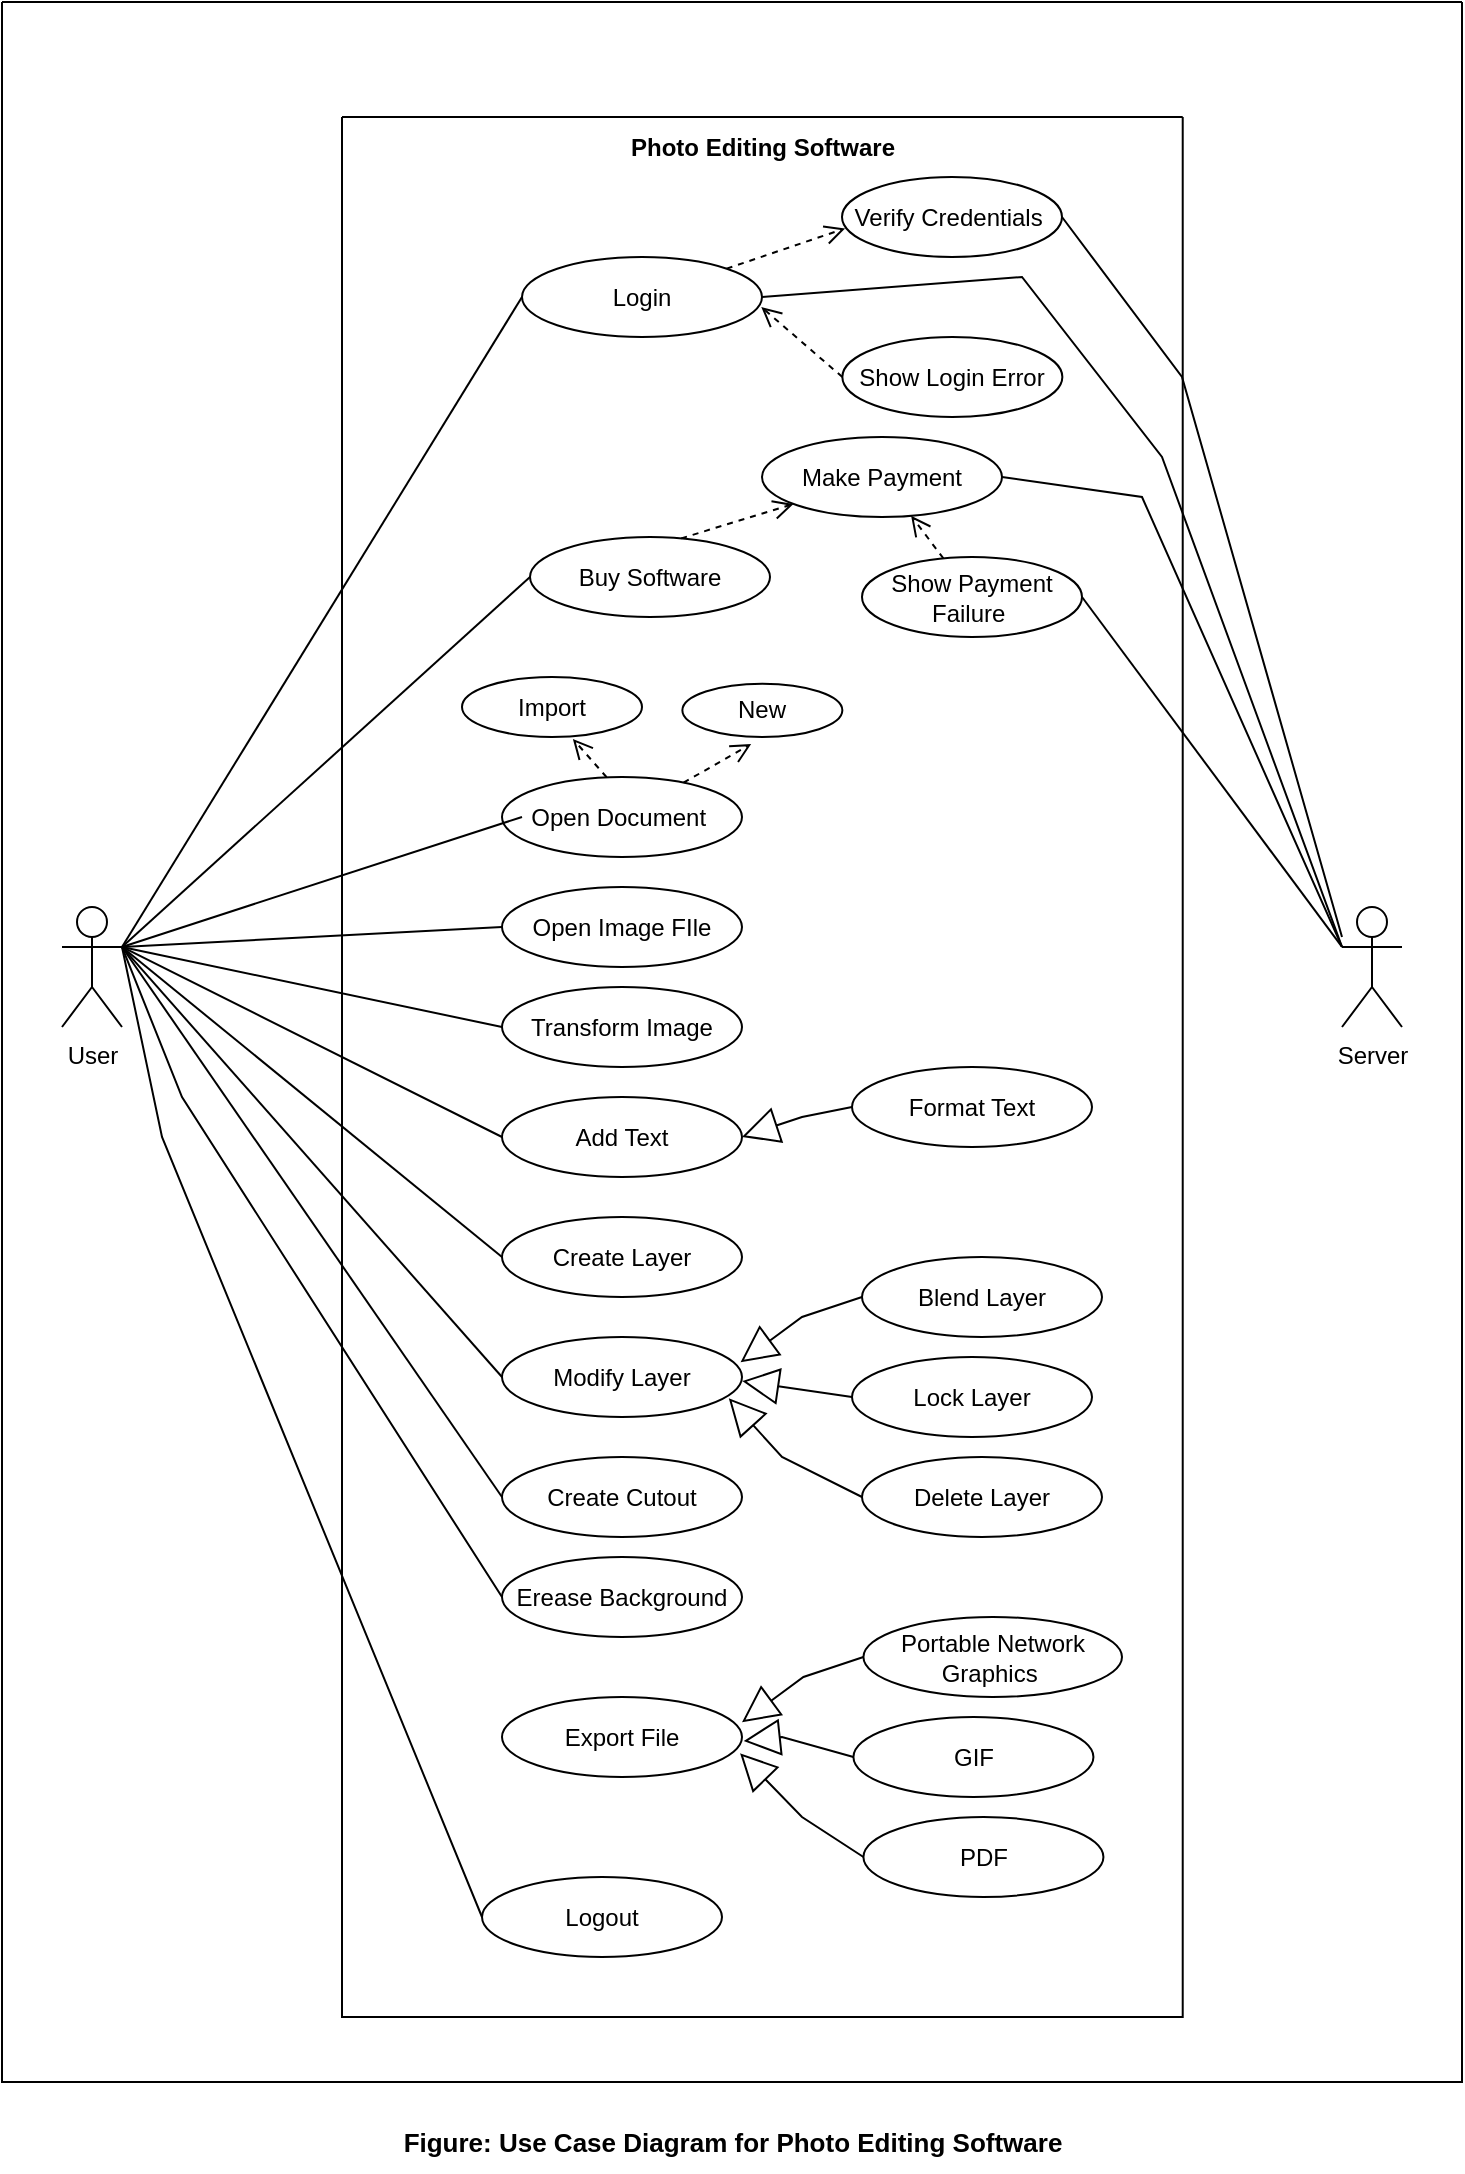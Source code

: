 <mxfile version="20.7.4" type="github"><diagram id="wFR_Erh9sEgxpoc3dFkR" name="Page-1"><mxGraphModel dx="1428" dy="1162" grid="1" gridSize="10" guides="1" tooltips="1" connect="1" arrows="1" fold="1" page="1" pageScale="1" pageWidth="827" pageHeight="1169" math="0" shadow="0"><root><mxCell id="0"/><mxCell id="1" parent="0"/><mxCell id="KBzfeft0BqH2kkX12sQt-80" value="" style="swimlane;startSize=0;fontSize=13;" vertex="1" parent="1"><mxGeometry x="60" y="65" width="730" height="1040" as="geometry"/></mxCell><mxCell id="KBzfeft0BqH2kkX12sQt-1" value="User" style="shape=umlActor;verticalLabelPosition=bottom;verticalAlign=top;html=1;outlineConnect=0;" vertex="1" parent="KBzfeft0BqH2kkX12sQt-80"><mxGeometry x="30" y="452.5" width="30" height="60" as="geometry"/></mxCell><mxCell id="KBzfeft0BqH2kkX12sQt-3" value="" style="swimlane;startSize=0;" vertex="1" parent="KBzfeft0BqH2kkX12sQt-80"><mxGeometry x="170" y="57.5" width="420.36" height="950" as="geometry"/></mxCell><mxCell id="KBzfeft0BqH2kkX12sQt-4" value="&lt;b&gt;Photo Editing Software&lt;/b&gt;" style="text;html=1;align=center;verticalAlign=middle;resizable=0;points=[];autosize=1;strokeColor=none;fillColor=none;" vertex="1" parent="KBzfeft0BqH2kkX12sQt-3"><mxGeometry x="130.18" width="160" height="30" as="geometry"/></mxCell><mxCell id="KBzfeft0BqH2kkX12sQt-6" value="Login" style="ellipse;whiteSpace=wrap;html=1;" vertex="1" parent="KBzfeft0BqH2kkX12sQt-3"><mxGeometry x="90" y="70" width="120" height="40" as="geometry"/></mxCell><mxCell id="KBzfeft0BqH2kkX12sQt-9" value="Open Image FIle" style="ellipse;whiteSpace=wrap;html=1;" vertex="1" parent="KBzfeft0BqH2kkX12sQt-3"><mxGeometry x="80" y="385" width="120" height="40" as="geometry"/></mxCell><mxCell id="KBzfeft0BqH2kkX12sQt-8" value="Open Document&amp;nbsp;" style="ellipse;whiteSpace=wrap;html=1;" vertex="1" parent="KBzfeft0BqH2kkX12sQt-3"><mxGeometry x="80" y="330" width="120" height="40" as="geometry"/></mxCell><mxCell id="KBzfeft0BqH2kkX12sQt-7" value="Buy Software" style="ellipse;whiteSpace=wrap;html=1;" vertex="1" parent="KBzfeft0BqH2kkX12sQt-3"><mxGeometry x="94" y="210" width="120" height="40" as="geometry"/></mxCell><mxCell id="KBzfeft0BqH2kkX12sQt-13" value="Make Payment" style="ellipse;whiteSpace=wrap;html=1;" vertex="1" parent="KBzfeft0BqH2kkX12sQt-3"><mxGeometry x="210" y="160" width="120" height="40" as="geometry"/></mxCell><mxCell id="KBzfeft0BqH2kkX12sQt-14" value="" style="html=1;verticalAlign=bottom;endArrow=open;dashed=1;endSize=8;rounded=0;exitX=0.63;exitY=0.017;exitDx=0;exitDy=0;exitPerimeter=0;" edge="1" parent="KBzfeft0BqH2kkX12sQt-3" source="KBzfeft0BqH2kkX12sQt-7" target="KBzfeft0BqH2kkX12sQt-13"><mxGeometry relative="1" as="geometry"><mxPoint x="230" y="220" as="sourcePoint"/><mxPoint x="150" y="220" as="targetPoint"/></mxGeometry></mxCell><mxCell id="KBzfeft0BqH2kkX12sQt-15" value="Verify Credentials&amp;nbsp;" style="ellipse;whiteSpace=wrap;html=1;" vertex="1" parent="KBzfeft0BqH2kkX12sQt-3"><mxGeometry x="250" y="30" width="110" height="40" as="geometry"/></mxCell><mxCell id="KBzfeft0BqH2kkX12sQt-16" value="" style="html=1;verticalAlign=bottom;endArrow=open;dashed=1;endSize=8;rounded=0;entryX=0.014;entryY=0.643;entryDx=0;entryDy=0;entryPerimeter=0;" edge="1" parent="KBzfeft0BqH2kkX12sQt-3" source="KBzfeft0BqH2kkX12sQt-6" target="KBzfeft0BqH2kkX12sQt-15"><mxGeometry relative="1" as="geometry"><mxPoint x="175.6" y="240.68" as="sourcePoint"/><mxPoint x="238.2" y="206.96" as="targetPoint"/></mxGeometry></mxCell><mxCell id="KBzfeft0BqH2kkX12sQt-17" value="Show Login Error" style="ellipse;whiteSpace=wrap;html=1;" vertex="1" parent="KBzfeft0BqH2kkX12sQt-3"><mxGeometry x="250.18" y="110" width="110" height="40" as="geometry"/></mxCell><mxCell id="KBzfeft0BqH2kkX12sQt-19" value="" style="html=1;verticalAlign=bottom;endArrow=open;dashed=1;endSize=8;rounded=0;entryX=0.997;entryY=0.625;entryDx=0;entryDy=0;entryPerimeter=0;exitX=0;exitY=0.5;exitDx=0;exitDy=0;" edge="1" parent="KBzfeft0BqH2kkX12sQt-3" source="KBzfeft0BqH2kkX12sQt-17" target="KBzfeft0BqH2kkX12sQt-6"><mxGeometry relative="1" as="geometry"><mxPoint x="172.287" y="85.812" as="sourcePoint"/><mxPoint x="231.54" y="65.72" as="targetPoint"/></mxGeometry></mxCell><mxCell id="KBzfeft0BqH2kkX12sQt-20" value="Show Payment Failure&amp;nbsp;" style="ellipse;whiteSpace=wrap;html=1;" vertex="1" parent="KBzfeft0BqH2kkX12sQt-3"><mxGeometry x="260" y="220" width="110" height="40" as="geometry"/></mxCell><mxCell id="KBzfeft0BqH2kkX12sQt-21" value="" style="html=1;verticalAlign=bottom;endArrow=open;dashed=1;endSize=8;rounded=0;" edge="1" parent="KBzfeft0BqH2kkX12sQt-3" source="KBzfeft0BqH2kkX12sQt-20" target="KBzfeft0BqH2kkX12sQt-13"><mxGeometry relative="1" as="geometry"><mxPoint x="32.647" y="45.812" as="sourcePoint"/><mxPoint x="270.0" y="205" as="targetPoint"/></mxGeometry></mxCell><mxCell id="KBzfeft0BqH2kkX12sQt-22" value="Transform Image" style="ellipse;whiteSpace=wrap;html=1;" vertex="1" parent="KBzfeft0BqH2kkX12sQt-3"><mxGeometry x="80" y="435" width="120" height="40" as="geometry"/></mxCell><mxCell id="KBzfeft0BqH2kkX12sQt-24" value="New" style="ellipse;whiteSpace=wrap;html=1;" vertex="1" parent="KBzfeft0BqH2kkX12sQt-3"><mxGeometry x="170.18" y="283.33" width="80" height="26.67" as="geometry"/></mxCell><mxCell id="KBzfeft0BqH2kkX12sQt-26" value="" style="html=1;verticalAlign=bottom;endArrow=open;dashed=1;endSize=8;rounded=0;entryX=0.43;entryY=1.133;entryDx=0;entryDy=0;entryPerimeter=0;" edge="1" parent="KBzfeft0BqH2kkX12sQt-3" source="KBzfeft0BqH2kkX12sQt-8" target="KBzfeft0BqH2kkX12sQt-24"><mxGeometry relative="1" as="geometry"><mxPoint x="200" y="310" as="sourcePoint"/><mxPoint x="160" y="310" as="targetPoint"/></mxGeometry></mxCell><mxCell id="KBzfeft0BqH2kkX12sQt-27" value="" style="html=1;verticalAlign=bottom;endArrow=open;dashed=1;endSize=8;rounded=0;entryX=0.616;entryY=1.032;entryDx=0;entryDy=0;entryPerimeter=0;exitX=0.436;exitY=0.003;exitDx=0;exitDy=0;exitPerimeter=0;" edge="1" parent="KBzfeft0BqH2kkX12sQt-3" source="KBzfeft0BqH2kkX12sQt-8" target="KBzfeft0BqH2kkX12sQt-23"><mxGeometry relative="1" as="geometry"><mxPoint x="180.553" y="342.787" as="sourcePoint"/><mxPoint x="214.58" y="323.547" as="targetPoint"/></mxGeometry></mxCell><mxCell id="KBzfeft0BqH2kkX12sQt-23" value="Import" style="ellipse;whiteSpace=wrap;html=1;" vertex="1" parent="KBzfeft0BqH2kkX12sQt-3"><mxGeometry x="60" y="280" width="90" height="30" as="geometry"/></mxCell><mxCell id="KBzfeft0BqH2kkX12sQt-30" value="Add Text" style="ellipse;whiteSpace=wrap;html=1;" vertex="1" parent="KBzfeft0BqH2kkX12sQt-3"><mxGeometry x="80" y="490" width="120" height="40" as="geometry"/></mxCell><mxCell id="KBzfeft0BqH2kkX12sQt-29" value="Format Text" style="ellipse;whiteSpace=wrap;html=1;" vertex="1" parent="KBzfeft0BqH2kkX12sQt-3"><mxGeometry x="255" y="475" width="120" height="40" as="geometry"/></mxCell><mxCell id="KBzfeft0BqH2kkX12sQt-31" value="&lt;br&gt;" style="endArrow=block;endSize=16;endFill=0;html=1;rounded=0;entryX=1;entryY=0.5;entryDx=0;entryDy=0;exitX=0;exitY=0.5;exitDx=0;exitDy=0;" edge="1" parent="KBzfeft0BqH2kkX12sQt-3" source="KBzfeft0BqH2kkX12sQt-29" target="KBzfeft0BqH2kkX12sQt-30"><mxGeometry width="160" relative="1" as="geometry"><mxPoint x="200" y="480" as="sourcePoint"/><mxPoint x="360" y="480" as="targetPoint"/><Array as="points"><mxPoint x="230" y="500"/></Array></mxGeometry></mxCell><mxCell id="KBzfeft0BqH2kkX12sQt-28" value="Create Layer" style="ellipse;whiteSpace=wrap;html=1;" vertex="1" parent="KBzfeft0BqH2kkX12sQt-3"><mxGeometry x="80" y="550" width="120" height="40" as="geometry"/></mxCell><mxCell id="KBzfeft0BqH2kkX12sQt-32" value="Modify Layer" style="ellipse;whiteSpace=wrap;html=1;" vertex="1" parent="KBzfeft0BqH2kkX12sQt-3"><mxGeometry x="80" y="610" width="120" height="40" as="geometry"/></mxCell><mxCell id="KBzfeft0BqH2kkX12sQt-35" value="Delete Layer" style="ellipse;whiteSpace=wrap;html=1;" vertex="1" parent="KBzfeft0BqH2kkX12sQt-3"><mxGeometry x="260" y="670" width="120" height="40" as="geometry"/></mxCell><mxCell id="KBzfeft0BqH2kkX12sQt-36" value="&lt;br&gt;" style="endArrow=block;endSize=16;endFill=0;html=1;rounded=0;exitX=0;exitY=0.5;exitDx=0;exitDy=0;entryX=0.945;entryY=0.766;entryDx=0;entryDy=0;entryPerimeter=0;" edge="1" parent="KBzfeft0BqH2kkX12sQt-3" source="KBzfeft0BqH2kkX12sQt-35" target="KBzfeft0BqH2kkX12sQt-32"><mxGeometry width="160" relative="1" as="geometry"><mxPoint x="-40" y="445" as="sourcePoint"/><mxPoint x="200" y="625" as="targetPoint"/><Array as="points"><mxPoint x="220" y="670"/></Array></mxGeometry></mxCell><mxCell id="KBzfeft0BqH2kkX12sQt-33" value="Lock Layer" style="ellipse;whiteSpace=wrap;html=1;" vertex="1" parent="KBzfeft0BqH2kkX12sQt-3"><mxGeometry x="255" y="620" width="120" height="40" as="geometry"/></mxCell><mxCell id="KBzfeft0BqH2kkX12sQt-37" value="Blend Layer" style="ellipse;whiteSpace=wrap;html=1;" vertex="1" parent="KBzfeft0BqH2kkX12sQt-3"><mxGeometry x="260" y="570" width="120" height="40" as="geometry"/></mxCell><mxCell id="KBzfeft0BqH2kkX12sQt-38" value="&lt;br&gt;" style="endArrow=block;endSize=16;endFill=0;html=1;rounded=0;exitX=0;exitY=0.5;exitDx=0;exitDy=0;entryX=0.994;entryY=0.315;entryDx=0;entryDy=0;entryPerimeter=0;" edge="1" parent="KBzfeft0BqH2kkX12sQt-3" source="KBzfeft0BqH2kkX12sQt-37" target="KBzfeft0BqH2kkX12sQt-32"><mxGeometry width="160" relative="1" as="geometry"><mxPoint x="270" y="700" as="sourcePoint"/><mxPoint x="203.4" y="650.64" as="targetPoint"/><Array as="points"><mxPoint x="230" y="600"/></Array></mxGeometry></mxCell><mxCell id="KBzfeft0BqH2kkX12sQt-41" value="&lt;br&gt;" style="endArrow=block;endSize=16;endFill=0;html=1;rounded=0;exitX=0;exitY=0.5;exitDx=0;exitDy=0;entryX=1.001;entryY=0.551;entryDx=0;entryDy=0;entryPerimeter=0;" edge="1" parent="KBzfeft0BqH2kkX12sQt-3" source="KBzfeft0BqH2kkX12sQt-33" target="KBzfeft0BqH2kkX12sQt-32"><mxGeometry width="160" relative="1" as="geometry"><mxPoint x="270" y="600.0" as="sourcePoint"/><mxPoint x="209.28" y="632.6" as="targetPoint"/><Array as="points"/></mxGeometry></mxCell><mxCell id="KBzfeft0BqH2kkX12sQt-43" value="Create Cutout" style="ellipse;whiteSpace=wrap;html=1;" vertex="1" parent="KBzfeft0BqH2kkX12sQt-3"><mxGeometry x="80" y="670" width="120" height="40" as="geometry"/></mxCell><mxCell id="KBzfeft0BqH2kkX12sQt-42" value="Erease Background" style="ellipse;whiteSpace=wrap;html=1;" vertex="1" parent="KBzfeft0BqH2kkX12sQt-3"><mxGeometry x="80" y="720" width="120" height="40" as="geometry"/></mxCell><mxCell id="KBzfeft0BqH2kkX12sQt-67" value="Logout" style="ellipse;whiteSpace=wrap;html=1;" vertex="1" parent="KBzfeft0BqH2kkX12sQt-3"><mxGeometry x="70" y="880" width="120" height="40" as="geometry"/></mxCell><mxCell id="KBzfeft0BqH2kkX12sQt-69" value="Export File" style="ellipse;whiteSpace=wrap;html=1;" vertex="1" parent="KBzfeft0BqH2kkX12sQt-3"><mxGeometry x="80" y="790" width="120" height="40" as="geometry"/></mxCell><mxCell id="KBzfeft0BqH2kkX12sQt-70" value="PDF" style="ellipse;whiteSpace=wrap;html=1;" vertex="1" parent="KBzfeft0BqH2kkX12sQt-3"><mxGeometry x="260.72" y="850" width="120" height="40" as="geometry"/></mxCell><mxCell id="KBzfeft0BqH2kkX12sQt-71" value="GIF" style="ellipse;whiteSpace=wrap;html=1;" vertex="1" parent="KBzfeft0BqH2kkX12sQt-3"><mxGeometry x="255.72" y="800" width="120" height="40" as="geometry"/></mxCell><mxCell id="KBzfeft0BqH2kkX12sQt-72" value="Portable Network Graphics&amp;nbsp;" style="ellipse;whiteSpace=wrap;html=1;" vertex="1" parent="KBzfeft0BqH2kkX12sQt-3"><mxGeometry x="260.72" y="750" width="129.28" height="40" as="geometry"/></mxCell><mxCell id="KBzfeft0BqH2kkX12sQt-73" value="&lt;br&gt;" style="endArrow=block;endSize=16;endFill=0;html=1;rounded=0;exitX=0;exitY=0.5;exitDx=0;exitDy=0;entryX=0.994;entryY=0.315;entryDx=0;entryDy=0;entryPerimeter=0;" edge="1" parent="KBzfeft0BqH2kkX12sQt-3" source="KBzfeft0BqH2kkX12sQt-72"><mxGeometry width="160" relative="1" as="geometry"><mxPoint x="30.72" y="730" as="sourcePoint"/><mxPoint x="200" y="802.6" as="targetPoint"/><Array as="points"><mxPoint x="230.72" y="780"/></Array></mxGeometry></mxCell><mxCell id="KBzfeft0BqH2kkX12sQt-74" value="&lt;br&gt;" style="endArrow=block;endSize=16;endFill=0;html=1;rounded=0;exitX=0;exitY=0.5;exitDx=0;exitDy=0;entryX=1.001;entryY=0.551;entryDx=0;entryDy=0;entryPerimeter=0;" edge="1" parent="KBzfeft0BqH2kkX12sQt-3" source="KBzfeft0BqH2kkX12sQt-71"><mxGeometry width="160" relative="1" as="geometry"><mxPoint x="30.72" y="630.0" as="sourcePoint"/><mxPoint x="200.84" y="812.04" as="targetPoint"/><Array as="points"><mxPoint x="220" y="810"/></Array></mxGeometry></mxCell><mxCell id="KBzfeft0BqH2kkX12sQt-75" value="&lt;br&gt;" style="endArrow=block;endSize=16;endFill=0;html=1;rounded=0;exitX=0;exitY=0.5;exitDx=0;exitDy=0;entryX=0.992;entryY=0.703;entryDx=0;entryDy=0;entryPerimeter=0;" edge="1" parent="KBzfeft0BqH2kkX12sQt-3" source="KBzfeft0BqH2kkX12sQt-70" target="KBzfeft0BqH2kkX12sQt-69"><mxGeometry width="160" relative="1" as="geometry"><mxPoint x="270.0" y="700" as="sourcePoint"/><mxPoint x="203.4" y="650.64" as="targetPoint"/><Array as="points"><mxPoint x="230" y="850"/></Array></mxGeometry></mxCell><mxCell id="KBzfeft0BqH2kkX12sQt-45" value="" style="endArrow=none;html=1;rounded=0;exitX=1;exitY=0.333;exitDx=0;exitDy=0;exitPerimeter=0;entryX=0;entryY=0.5;entryDx=0;entryDy=0;" edge="1" parent="KBzfeft0BqH2kkX12sQt-80" source="KBzfeft0BqH2kkX12sQt-1" target="KBzfeft0BqH2kkX12sQt-7"><mxGeometry width="50" height="50" relative="1" as="geometry"><mxPoint x="280" y="417.5" as="sourcePoint"/><mxPoint x="330" y="367.5" as="targetPoint"/></mxGeometry></mxCell><mxCell id="KBzfeft0BqH2kkX12sQt-46" value="" style="endArrow=none;html=1;rounded=0;exitX=1;exitY=0.333;exitDx=0;exitDy=0;exitPerimeter=0;entryX=0;entryY=0.5;entryDx=0;entryDy=0;" edge="1" parent="KBzfeft0BqH2kkX12sQt-80" source="KBzfeft0BqH2kkX12sQt-1"><mxGeometry width="50" height="50" relative="1" as="geometry"><mxPoint x="130" y="427.5" as="sourcePoint"/><mxPoint x="260.0" y="407.5" as="targetPoint"/></mxGeometry></mxCell><mxCell id="KBzfeft0BqH2kkX12sQt-47" value="" style="endArrow=none;html=1;rounded=0;exitX=1;exitY=0.333;exitDx=0;exitDy=0;exitPerimeter=0;entryX=0;entryY=0.5;entryDx=0;entryDy=0;" edge="1" parent="KBzfeft0BqH2kkX12sQt-80" source="KBzfeft0BqH2kkX12sQt-1" target="KBzfeft0BqH2kkX12sQt-28"><mxGeometry width="50" height="50" relative="1" as="geometry"><mxPoint x="140" y="437.5" as="sourcePoint"/><mxPoint x="270.0" y="417.5" as="targetPoint"/></mxGeometry></mxCell><mxCell id="KBzfeft0BqH2kkX12sQt-48" value="" style="endArrow=none;html=1;rounded=0;exitX=1;exitY=0.333;exitDx=0;exitDy=0;exitPerimeter=0;entryX=0;entryY=0.5;entryDx=0;entryDy=0;" edge="1" parent="KBzfeft0BqH2kkX12sQt-80" source="KBzfeft0BqH2kkX12sQt-1" target="KBzfeft0BqH2kkX12sQt-30"><mxGeometry width="50" height="50" relative="1" as="geometry"><mxPoint x="150" y="447.5" as="sourcePoint"/><mxPoint x="280.0" y="427.5" as="targetPoint"/></mxGeometry></mxCell><mxCell id="KBzfeft0BqH2kkX12sQt-49" value="" style="endArrow=none;html=1;rounded=0;exitX=1;exitY=0.333;exitDx=0;exitDy=0;exitPerimeter=0;entryX=0;entryY=0.5;entryDx=0;entryDy=0;" edge="1" parent="KBzfeft0BqH2kkX12sQt-80" source="KBzfeft0BqH2kkX12sQt-1" target="KBzfeft0BqH2kkX12sQt-9"><mxGeometry width="50" height="50" relative="1" as="geometry"><mxPoint x="160" y="457.5" as="sourcePoint"/><mxPoint x="290.0" y="437.5" as="targetPoint"/></mxGeometry></mxCell><mxCell id="KBzfeft0BqH2kkX12sQt-50" value="" style="endArrow=none;html=1;rounded=0;exitX=1;exitY=0.333;exitDx=0;exitDy=0;exitPerimeter=0;entryX=0;entryY=0.5;entryDx=0;entryDy=0;" edge="1" parent="KBzfeft0BqH2kkX12sQt-80" source="KBzfeft0BqH2kkX12sQt-1" target="KBzfeft0BqH2kkX12sQt-22"><mxGeometry width="50" height="50" relative="1" as="geometry"><mxPoint x="170" y="467.5" as="sourcePoint"/><mxPoint x="300.0" y="447.5" as="targetPoint"/></mxGeometry></mxCell><mxCell id="KBzfeft0BqH2kkX12sQt-51" value="" style="endArrow=none;html=1;rounded=0;exitX=1;exitY=0.333;exitDx=0;exitDy=0;exitPerimeter=0;entryX=0;entryY=0.5;entryDx=0;entryDy=0;" edge="1" parent="KBzfeft0BqH2kkX12sQt-80" source="KBzfeft0BqH2kkX12sQt-1" target="KBzfeft0BqH2kkX12sQt-42"><mxGeometry width="50" height="50" relative="1" as="geometry"><mxPoint x="130" y="427.5" as="sourcePoint"/><mxPoint x="260.0" y="627.5" as="targetPoint"/><Array as="points"><mxPoint x="90" y="547.5"/></Array></mxGeometry></mxCell><mxCell id="KBzfeft0BqH2kkX12sQt-52" value="" style="endArrow=none;html=1;rounded=0;exitX=1;exitY=0.333;exitDx=0;exitDy=0;exitPerimeter=0;entryX=0;entryY=0.5;entryDx=0;entryDy=0;" edge="1" parent="KBzfeft0BqH2kkX12sQt-80" source="KBzfeft0BqH2kkX12sQt-1" target="KBzfeft0BqH2kkX12sQt-43"><mxGeometry width="50" height="50" relative="1" as="geometry"><mxPoint x="140" y="437.5" as="sourcePoint"/><mxPoint x="270.0" y="637.5" as="targetPoint"/></mxGeometry></mxCell><mxCell id="KBzfeft0BqH2kkX12sQt-53" value="" style="endArrow=none;html=1;rounded=0;exitX=1;exitY=0.333;exitDx=0;exitDy=0;exitPerimeter=0;entryX=0;entryY=0.5;entryDx=0;entryDy=0;" edge="1" parent="KBzfeft0BqH2kkX12sQt-80" source="KBzfeft0BqH2kkX12sQt-1" target="KBzfeft0BqH2kkX12sQt-32"><mxGeometry width="50" height="50" relative="1" as="geometry"><mxPoint x="150" y="447.5" as="sourcePoint"/><mxPoint x="280.0" y="647.5" as="targetPoint"/></mxGeometry></mxCell><mxCell id="KBzfeft0BqH2kkX12sQt-55" value="" style="endArrow=none;html=1;rounded=0;exitX=1;exitY=0.333;exitDx=0;exitDy=0;exitPerimeter=0;entryX=0;entryY=0.5;entryDx=0;entryDy=0;" edge="1" parent="KBzfeft0BqH2kkX12sQt-80" source="KBzfeft0BqH2kkX12sQt-1" target="KBzfeft0BqH2kkX12sQt-6"><mxGeometry width="50" height="50" relative="1" as="geometry"><mxPoint x="70" y="482.5" as="sourcePoint"/><mxPoint x="274.0" y="287.5" as="targetPoint"/></mxGeometry></mxCell><mxCell id="KBzfeft0BqH2kkX12sQt-56" value="Server" style="shape=umlActor;verticalLabelPosition=bottom;verticalAlign=top;html=1;outlineConnect=0;" vertex="1" parent="KBzfeft0BqH2kkX12sQt-80"><mxGeometry x="670" y="452.5" width="30" height="60" as="geometry"/></mxCell><mxCell id="KBzfeft0BqH2kkX12sQt-58" value="" style="endArrow=none;html=1;rounded=0;exitX=0;exitY=0.333;exitDx=0;exitDy=0;exitPerimeter=0;entryX=1;entryY=0.5;entryDx=0;entryDy=0;" edge="1" parent="KBzfeft0BqH2kkX12sQt-80" source="KBzfeft0BqH2kkX12sQt-56" target="KBzfeft0BqH2kkX12sQt-20"><mxGeometry width="50" height="50" relative="1" as="geometry"><mxPoint x="70" y="482.5" as="sourcePoint"/><mxPoint x="270.0" y="417.5" as="targetPoint"/></mxGeometry></mxCell><mxCell id="KBzfeft0BqH2kkX12sQt-59" value="" style="endArrow=none;html=1;rounded=0;entryX=1;entryY=0.5;entryDx=0;entryDy=0;exitX=0;exitY=0.333;exitDx=0;exitDy=0;exitPerimeter=0;" edge="1" parent="KBzfeft0BqH2kkX12sQt-80" source="KBzfeft0BqH2kkX12sQt-56" target="KBzfeft0BqH2kkX12sQt-13"><mxGeometry width="50" height="50" relative="1" as="geometry"><mxPoint x="640" y="467.5" as="sourcePoint"/><mxPoint x="550.0" y="297.5" as="targetPoint"/><Array as="points"><mxPoint x="570" y="247.5"/></Array></mxGeometry></mxCell><mxCell id="KBzfeft0BqH2kkX12sQt-65" value="" style="endArrow=none;html=1;rounded=0;entryX=1;entryY=0.5;entryDx=0;entryDy=0;exitX=0;exitY=0.333;exitDx=0;exitDy=0;exitPerimeter=0;" edge="1" parent="KBzfeft0BqH2kkX12sQt-80" source="KBzfeft0BqH2kkX12sQt-56" target="KBzfeft0BqH2kkX12sQt-6"><mxGeometry width="50" height="50" relative="1" as="geometry"><mxPoint x="660" y="397.5" as="sourcePoint"/><mxPoint x="510" y="237.5" as="targetPoint"/><Array as="points"><mxPoint x="580" y="227.5"/><mxPoint x="510" y="137.5"/></Array></mxGeometry></mxCell><mxCell id="KBzfeft0BqH2kkX12sQt-66" value="" style="endArrow=none;html=1;rounded=0;entryX=1;entryY=0.5;entryDx=0;entryDy=0;" edge="1" parent="KBzfeft0BqH2kkX12sQt-80" target="KBzfeft0BqH2kkX12sQt-15"><mxGeometry width="50" height="50" relative="1" as="geometry"><mxPoint x="670" y="467.5" as="sourcePoint"/><mxPoint x="540" y="167.5" as="targetPoint"/><Array as="points"><mxPoint x="590" y="187.5"/></Array></mxGeometry></mxCell><mxCell id="KBzfeft0BqH2kkX12sQt-68" value="" style="endArrow=none;html=1;rounded=0;exitX=1;exitY=0.333;exitDx=0;exitDy=0;exitPerimeter=0;entryX=0;entryY=0.5;entryDx=0;entryDy=0;" edge="1" parent="KBzfeft0BqH2kkX12sQt-80" source="KBzfeft0BqH2kkX12sQt-1" target="KBzfeft0BqH2kkX12sQt-67"><mxGeometry width="50" height="50" relative="1" as="geometry"><mxPoint x="70" y="482.5" as="sourcePoint"/><mxPoint x="260" y="797.5" as="targetPoint"/><Array as="points"><mxPoint x="80" y="567.5"/></Array></mxGeometry></mxCell><mxCell id="KBzfeft0BqH2kkX12sQt-79" value="&lt;b&gt;&lt;font style=&quot;font-size: 13px;&quot;&gt;Figure: Use Case Diagram for Photo Editing Software&lt;/font&gt;&lt;/b&gt;" style="text;html=1;align=center;verticalAlign=middle;resizable=0;points=[];autosize=1;strokeColor=none;fillColor=none;" vertex="1" parent="1"><mxGeometry x="250" y="1120" width="350" height="30" as="geometry"/></mxCell></root></mxGraphModel></diagram></mxfile>